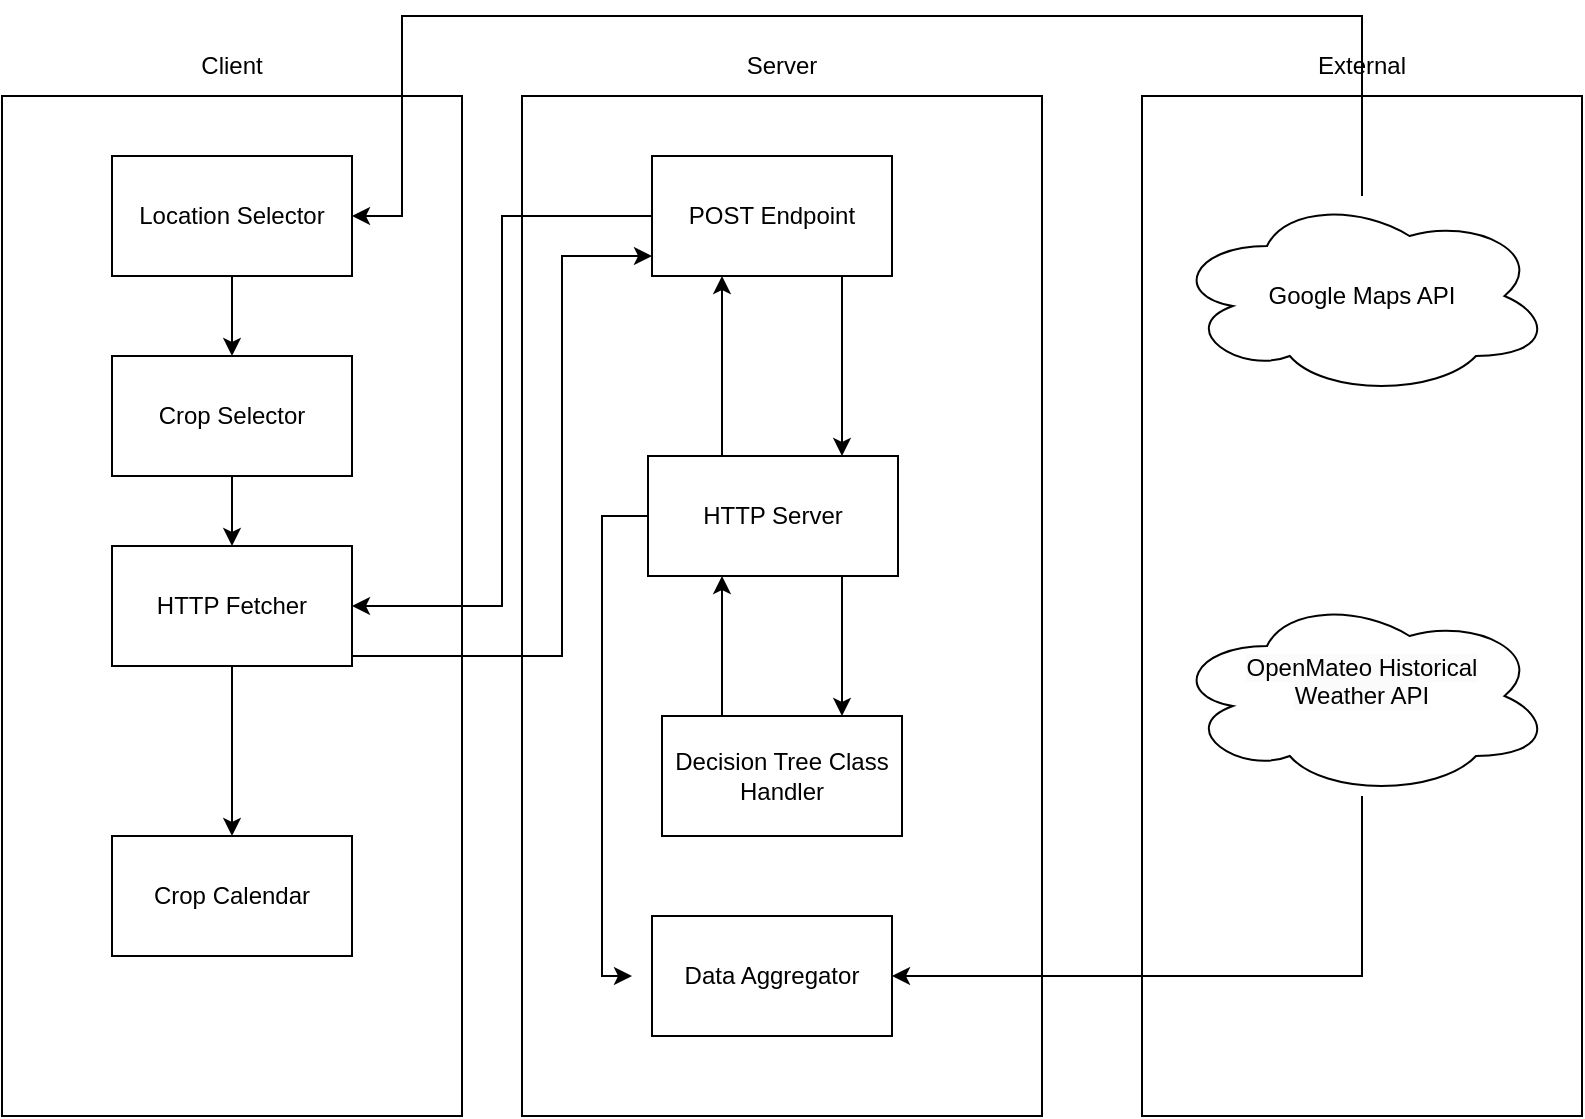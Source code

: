 <mxfile version="22.1.21" type="device">
  <diagram name="Page-1" id="PqxSQIyhPKrTlwkgqnfy">
    <mxGraphModel dx="1434" dy="772" grid="1" gridSize="10" guides="1" tooltips="1" connect="1" arrows="1" fold="1" page="1" pageScale="1" pageWidth="850" pageHeight="1100" math="0" shadow="0">
      <root>
        <mxCell id="0" />
        <mxCell id="1" parent="0" />
        <mxCell id="Q45M1_1x2DSaUJfvl0xe-1" value="" style="rounded=0;whiteSpace=wrap;html=1;" vertex="1" parent="1">
          <mxGeometry x="40" y="60" width="230" height="510" as="geometry" />
        </mxCell>
        <mxCell id="Q45M1_1x2DSaUJfvl0xe-2" value="" style="rounded=0;whiteSpace=wrap;html=1;" vertex="1" parent="1">
          <mxGeometry x="300" y="60" width="260" height="510" as="geometry" />
        </mxCell>
        <mxCell id="Q45M1_1x2DSaUJfvl0xe-3" value="" style="rounded=0;whiteSpace=wrap;html=1;" vertex="1" parent="1">
          <mxGeometry x="610" y="60" width="220" height="510" as="geometry" />
        </mxCell>
        <mxCell id="Q45M1_1x2DSaUJfvl0xe-4" value="External" style="text;html=1;strokeColor=none;fillColor=none;align=center;verticalAlign=middle;whiteSpace=wrap;rounded=0;" vertex="1" parent="1">
          <mxGeometry x="690" y="30" width="60" height="30" as="geometry" />
        </mxCell>
        <mxCell id="Q45M1_1x2DSaUJfvl0xe-5" value="Server" style="text;html=1;strokeColor=none;fillColor=none;align=center;verticalAlign=middle;whiteSpace=wrap;rounded=0;" vertex="1" parent="1">
          <mxGeometry x="400" y="30" width="60" height="30" as="geometry" />
        </mxCell>
        <mxCell id="Q45M1_1x2DSaUJfvl0xe-6" value="Client" style="text;html=1;strokeColor=none;fillColor=none;align=center;verticalAlign=middle;whiteSpace=wrap;rounded=0;" vertex="1" parent="1">
          <mxGeometry x="125" y="30" width="60" height="30" as="geometry" />
        </mxCell>
        <mxCell id="Q45M1_1x2DSaUJfvl0xe-18" style="edgeStyle=orthogonalEdgeStyle;rounded=0;orthogonalLoop=1;jettySize=auto;html=1;" edge="1" parent="1" source="Q45M1_1x2DSaUJfvl0xe-7" target="Q45M1_1x2DSaUJfvl0xe-15">
          <mxGeometry relative="1" as="geometry">
            <Array as="points">
              <mxPoint x="720" y="20" />
              <mxPoint x="240" y="20" />
              <mxPoint x="240" y="120" />
            </Array>
          </mxGeometry>
        </mxCell>
        <mxCell id="Q45M1_1x2DSaUJfvl0xe-7" value="Google Maps API" style="ellipse;shape=cloud;whiteSpace=wrap;html=1;" vertex="1" parent="1">
          <mxGeometry x="625" y="110" width="190" height="100" as="geometry" />
        </mxCell>
        <mxCell id="Q45M1_1x2DSaUJfvl0xe-13" style="edgeStyle=orthogonalEdgeStyle;rounded=0;orthogonalLoop=1;jettySize=auto;html=1;" edge="1" parent="1" source="Q45M1_1x2DSaUJfvl0xe-9" target="Q45M1_1x2DSaUJfvl0xe-12">
          <mxGeometry relative="1" as="geometry">
            <Array as="points">
              <mxPoint x="720" y="500" />
            </Array>
          </mxGeometry>
        </mxCell>
        <mxCell id="Q45M1_1x2DSaUJfvl0xe-9" value="&#xa;&lt;span style=&quot;color: rgb(0, 0, 0); font-family: Helvetica; font-size: 12px; font-style: normal; font-variant-ligatures: normal; font-variant-caps: normal; font-weight: 400; letter-spacing: normal; orphans: 2; text-align: center; text-indent: 0px; text-transform: none; widows: 2; word-spacing: 0px; -webkit-text-stroke-width: 0px; background-color: rgb(251, 251, 251); text-decoration-thickness: initial; text-decoration-style: initial; text-decoration-color: initial; float: none; display: inline !important;&quot;&gt;OpenMateo Historical&lt;/span&gt;&lt;br style=&quot;border-color: var(--border-color); color: rgb(0, 0, 0); font-family: Helvetica; font-size: 12px; font-style: normal; font-variant-ligatures: normal; font-variant-caps: normal; font-weight: 400; letter-spacing: normal; orphans: 2; text-align: center; text-indent: 0px; text-transform: none; widows: 2; word-spacing: 0px; -webkit-text-stroke-width: 0px; background-color: rgb(251, 251, 251); text-decoration-thickness: initial; text-decoration-style: initial; text-decoration-color: initial;&quot;&gt;&lt;span style=&quot;color: rgb(0, 0, 0); font-family: Helvetica; font-size: 12px; font-style: normal; font-variant-ligatures: normal; font-variant-caps: normal; font-weight: 400; letter-spacing: normal; orphans: 2; text-align: center; text-indent: 0px; text-transform: none; widows: 2; word-spacing: 0px; -webkit-text-stroke-width: 0px; background-color: rgb(251, 251, 251); text-decoration-thickness: initial; text-decoration-style: initial; text-decoration-color: initial; float: none; display: inline !important;&quot;&gt;Weather API&lt;/span&gt;&#xa;&#xa;" style="ellipse;shape=cloud;whiteSpace=wrap;html=1;" vertex="1" parent="1">
          <mxGeometry x="625" y="310" width="190" height="100" as="geometry" />
        </mxCell>
        <mxCell id="Q45M1_1x2DSaUJfvl0xe-28" style="edgeStyle=orthogonalEdgeStyle;rounded=0;orthogonalLoop=1;jettySize=auto;html=1;" edge="1" parent="1" source="Q45M1_1x2DSaUJfvl0xe-10" target="Q45M1_1x2DSaUJfvl0xe-23">
          <mxGeometry relative="1" as="geometry">
            <Array as="points">
              <mxPoint x="460" y="210" />
              <mxPoint x="460" y="210" />
            </Array>
          </mxGeometry>
        </mxCell>
        <mxCell id="Q45M1_1x2DSaUJfvl0xe-32" style="edgeStyle=orthogonalEdgeStyle;rounded=0;orthogonalLoop=1;jettySize=auto;html=1;entryX=1;entryY=0.5;entryDx=0;entryDy=0;" edge="1" parent="1" source="Q45M1_1x2DSaUJfvl0xe-10" target="Q45M1_1x2DSaUJfvl0xe-19">
          <mxGeometry relative="1" as="geometry">
            <Array as="points">
              <mxPoint x="290" y="120" />
              <mxPoint x="290" y="315" />
            </Array>
          </mxGeometry>
        </mxCell>
        <mxCell id="Q45M1_1x2DSaUJfvl0xe-10" value="POST Endpoint" style="rounded=0;whiteSpace=wrap;html=1;" vertex="1" parent="1">
          <mxGeometry x="365" y="90" width="120" height="60" as="geometry" />
        </mxCell>
        <mxCell id="Q45M1_1x2DSaUJfvl0xe-26" style="edgeStyle=orthogonalEdgeStyle;rounded=0;orthogonalLoop=1;jettySize=auto;html=1;exitX=0;exitY=0.5;exitDx=0;exitDy=0;" edge="1" parent="1" source="Q45M1_1x2DSaUJfvl0xe-23">
          <mxGeometry relative="1" as="geometry">
            <mxPoint x="415.5" y="240" as="sourcePoint" />
            <mxPoint x="355" y="500" as="targetPoint" />
            <Array as="points">
              <mxPoint x="340" y="270" />
              <mxPoint x="340" y="500" />
            </Array>
          </mxGeometry>
        </mxCell>
        <mxCell id="Q45M1_1x2DSaUJfvl0xe-34" style="edgeStyle=orthogonalEdgeStyle;rounded=0;orthogonalLoop=1;jettySize=auto;html=1;" edge="1" parent="1" source="Q45M1_1x2DSaUJfvl0xe-11" target="Q45M1_1x2DSaUJfvl0xe-23">
          <mxGeometry relative="1" as="geometry">
            <Array as="points">
              <mxPoint x="400" y="340" />
              <mxPoint x="400" y="340" />
            </Array>
          </mxGeometry>
        </mxCell>
        <mxCell id="Q45M1_1x2DSaUJfvl0xe-11" value="Decision Tree Class Handler" style="rounded=0;whiteSpace=wrap;html=1;" vertex="1" parent="1">
          <mxGeometry x="370" y="370" width="120" height="60" as="geometry" />
        </mxCell>
        <mxCell id="Q45M1_1x2DSaUJfvl0xe-12" value="Data Aggregator" style="rounded=0;whiteSpace=wrap;html=1;" vertex="1" parent="1">
          <mxGeometry x="365" y="470" width="120" height="60" as="geometry" />
        </mxCell>
        <mxCell id="Q45M1_1x2DSaUJfvl0xe-20" style="edgeStyle=orthogonalEdgeStyle;rounded=0;orthogonalLoop=1;jettySize=auto;html=1;" edge="1" parent="1" source="Q45M1_1x2DSaUJfvl0xe-15" target="Q45M1_1x2DSaUJfvl0xe-16">
          <mxGeometry relative="1" as="geometry" />
        </mxCell>
        <mxCell id="Q45M1_1x2DSaUJfvl0xe-15" value="Location Selector" style="rounded=0;whiteSpace=wrap;html=1;" vertex="1" parent="1">
          <mxGeometry x="95" y="90" width="120" height="60" as="geometry" />
        </mxCell>
        <mxCell id="Q45M1_1x2DSaUJfvl0xe-21" style="edgeStyle=orthogonalEdgeStyle;rounded=0;orthogonalLoop=1;jettySize=auto;html=1;" edge="1" parent="1" source="Q45M1_1x2DSaUJfvl0xe-16" target="Q45M1_1x2DSaUJfvl0xe-19">
          <mxGeometry relative="1" as="geometry" />
        </mxCell>
        <mxCell id="Q45M1_1x2DSaUJfvl0xe-16" value="Crop Selector" style="rounded=0;whiteSpace=wrap;html=1;" vertex="1" parent="1">
          <mxGeometry x="95" y="190" width="120" height="60" as="geometry" />
        </mxCell>
        <mxCell id="Q45M1_1x2DSaUJfvl0xe-17" value="Crop Calendar" style="rounded=0;whiteSpace=wrap;html=1;" vertex="1" parent="1">
          <mxGeometry x="95" y="430" width="120" height="60" as="geometry" />
        </mxCell>
        <mxCell id="Q45M1_1x2DSaUJfvl0xe-22" style="edgeStyle=orthogonalEdgeStyle;rounded=0;orthogonalLoop=1;jettySize=auto;html=1;" edge="1" parent="1" source="Q45M1_1x2DSaUJfvl0xe-19" target="Q45M1_1x2DSaUJfvl0xe-10">
          <mxGeometry relative="1" as="geometry">
            <Array as="points">
              <mxPoint x="320" y="340" />
              <mxPoint x="320" y="140" />
            </Array>
          </mxGeometry>
        </mxCell>
        <mxCell id="Q45M1_1x2DSaUJfvl0xe-33" style="edgeStyle=orthogonalEdgeStyle;rounded=0;orthogonalLoop=1;jettySize=auto;html=1;" edge="1" parent="1" source="Q45M1_1x2DSaUJfvl0xe-19" target="Q45M1_1x2DSaUJfvl0xe-17">
          <mxGeometry relative="1" as="geometry" />
        </mxCell>
        <mxCell id="Q45M1_1x2DSaUJfvl0xe-19" value="HTTP Fetcher" style="rounded=0;whiteSpace=wrap;html=1;" vertex="1" parent="1">
          <mxGeometry x="95" y="285" width="120" height="60" as="geometry" />
        </mxCell>
        <mxCell id="Q45M1_1x2DSaUJfvl0xe-25" style="edgeStyle=orthogonalEdgeStyle;rounded=0;orthogonalLoop=1;jettySize=auto;html=1;" edge="1" parent="1" source="Q45M1_1x2DSaUJfvl0xe-23" target="Q45M1_1x2DSaUJfvl0xe-11">
          <mxGeometry relative="1" as="geometry">
            <Array as="points">
              <mxPoint x="460" y="340" />
              <mxPoint x="460" y="340" />
            </Array>
          </mxGeometry>
        </mxCell>
        <mxCell id="Q45M1_1x2DSaUJfvl0xe-31" style="edgeStyle=orthogonalEdgeStyle;rounded=0;orthogonalLoop=1;jettySize=auto;html=1;" edge="1" parent="1" source="Q45M1_1x2DSaUJfvl0xe-23" target="Q45M1_1x2DSaUJfvl0xe-10">
          <mxGeometry relative="1" as="geometry">
            <Array as="points">
              <mxPoint x="400" y="210" />
              <mxPoint x="400" y="210" />
            </Array>
          </mxGeometry>
        </mxCell>
        <mxCell id="Q45M1_1x2DSaUJfvl0xe-23" value="HTTP Server" style="rounded=0;whiteSpace=wrap;html=1;" vertex="1" parent="1">
          <mxGeometry x="363" y="240" width="125" height="60" as="geometry" />
        </mxCell>
      </root>
    </mxGraphModel>
  </diagram>
</mxfile>
